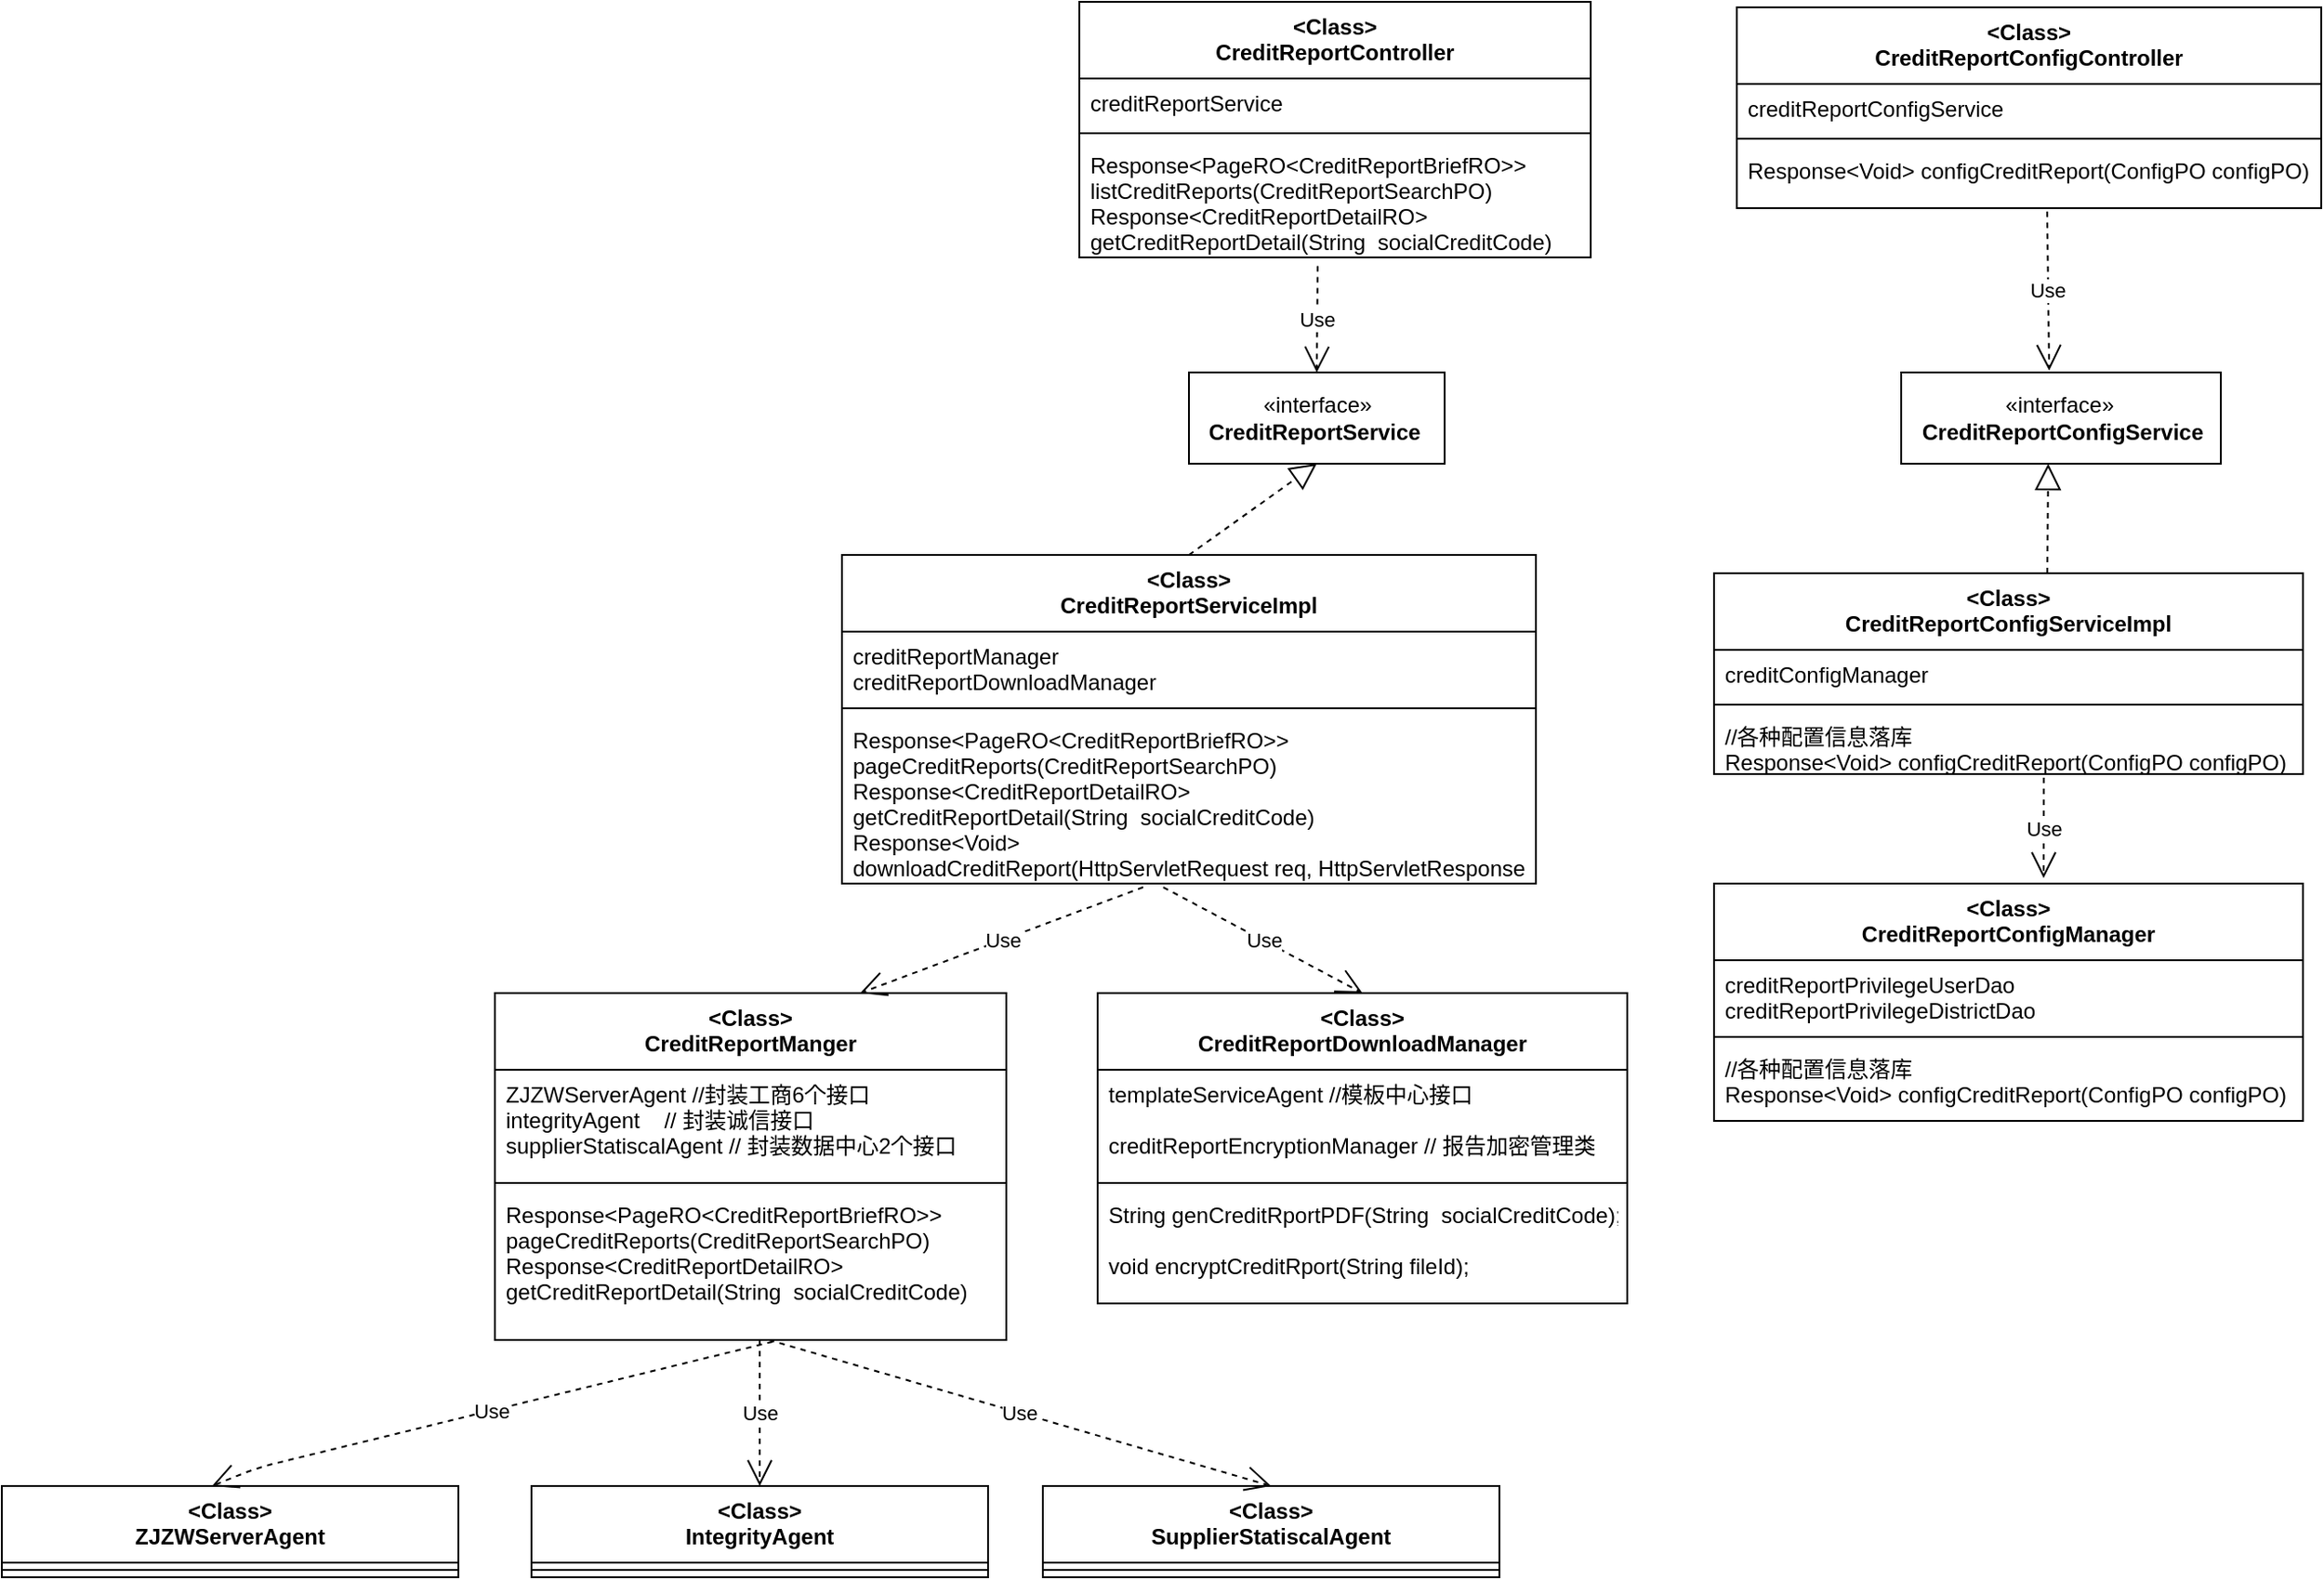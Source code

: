<mxfile version="12.4.3" type="github" pages="1">
  <diagram id="Ushywta4806ZpJuIyeqt" name="第 1 页">
    <mxGraphModel dx="1771" dy="501" grid="1" gridSize="10" guides="1" tooltips="1" connect="1" arrows="1" fold="1" page="1" pageScale="1" pageWidth="827" pageHeight="1169" math="0" shadow="0">
      <root>
        <mxCell id="0"/>
        <mxCell id="1" parent="0"/>
        <mxCell id="Z3dKdJwx3c3bjzMHymc2-1" value="&lt;Class&gt;&#xa;CreditReportController" style="swimlane;fontStyle=1;align=center;verticalAlign=top;childLayout=stackLayout;horizontal=1;startSize=42;horizontalStack=0;resizeParent=1;resizeParentMax=0;resizeLast=0;collapsible=1;marginBottom=0;" parent="1" vertex="1">
          <mxGeometry x="70" y="47" width="280" height="140" as="geometry"/>
        </mxCell>
        <mxCell id="Z3dKdJwx3c3bjzMHymc2-2" value="creditReportService " style="text;strokeColor=none;fillColor=none;align=left;verticalAlign=top;spacingLeft=4;spacingRight=4;overflow=hidden;rotatable=0;points=[[0,0.5],[1,0.5]];portConstraint=eastwest;" parent="Z3dKdJwx3c3bjzMHymc2-1" vertex="1">
          <mxGeometry y="42" width="280" height="26" as="geometry"/>
        </mxCell>
        <mxCell id="Z3dKdJwx3c3bjzMHymc2-3" value="" style="line;strokeWidth=1;fillColor=none;align=left;verticalAlign=middle;spacingTop=-1;spacingLeft=3;spacingRight=3;rotatable=0;labelPosition=right;points=[];portConstraint=eastwest;" parent="Z3dKdJwx3c3bjzMHymc2-1" vertex="1">
          <mxGeometry y="68" width="280" height="8" as="geometry"/>
        </mxCell>
        <mxCell id="Z3dKdJwx3c3bjzMHymc2-4" value="Response&lt;PageRO&lt;CreditReportBriefRO&gt;&gt; &#xa;listCreditReports(CreditReportSearchPO)&#xa;Response&lt;CreditReportDetailRO&gt; &#xa;getCreditReportDetail(String  socialCreditCode)" style="text;strokeColor=none;fillColor=none;align=left;verticalAlign=top;spacingLeft=4;spacingRight=4;overflow=hidden;rotatable=0;points=[[0,0.5],[1,0.5]];portConstraint=eastwest;" parent="Z3dKdJwx3c3bjzMHymc2-1" vertex="1">
          <mxGeometry y="76" width="280" height="64" as="geometry"/>
        </mxCell>
        <mxCell id="Z3dKdJwx3c3bjzMHymc2-5" value="&lt;Class&gt;&#xa;CreditReportConfigController" style="swimlane;fontStyle=1;align=center;verticalAlign=top;childLayout=stackLayout;horizontal=1;startSize=42;horizontalStack=0;resizeParent=1;resizeParentMax=0;resizeLast=0;collapsible=1;marginBottom=0;" parent="1" vertex="1">
          <mxGeometry x="430" y="50" width="320" height="110" as="geometry"/>
        </mxCell>
        <mxCell id="Z3dKdJwx3c3bjzMHymc2-6" value="creditReportConfigService" style="text;strokeColor=none;fillColor=none;align=left;verticalAlign=top;spacingLeft=4;spacingRight=4;overflow=hidden;rotatable=0;points=[[0,0.5],[1,0.5]];portConstraint=eastwest;" parent="Z3dKdJwx3c3bjzMHymc2-5" vertex="1">
          <mxGeometry y="42" width="320" height="26" as="geometry"/>
        </mxCell>
        <mxCell id="Z3dKdJwx3c3bjzMHymc2-7" value="" style="line;strokeWidth=1;fillColor=none;align=left;verticalAlign=middle;spacingTop=-1;spacingLeft=3;spacingRight=3;rotatable=0;labelPosition=right;points=[];portConstraint=eastwest;" parent="Z3dKdJwx3c3bjzMHymc2-5" vertex="1">
          <mxGeometry y="68" width="320" height="8" as="geometry"/>
        </mxCell>
        <mxCell id="Z3dKdJwx3c3bjzMHymc2-8" value="Response&lt;Void&gt; configCreditReport(ConfigPO configPO)" style="text;strokeColor=none;fillColor=none;align=left;verticalAlign=top;spacingLeft=4;spacingRight=4;overflow=hidden;rotatable=0;points=[[0,0.5],[1,0.5]];portConstraint=eastwest;" parent="Z3dKdJwx3c3bjzMHymc2-5" vertex="1">
          <mxGeometry y="76" width="320" height="34" as="geometry"/>
        </mxCell>
        <mxCell id="Z3dKdJwx3c3bjzMHymc2-9" value="«interface»&lt;br&gt;&lt;b&gt;CreditReportService&amp;nbsp;&lt;/b&gt;" style="html=1;" parent="1" vertex="1">
          <mxGeometry x="130" y="250" width="140" height="50" as="geometry"/>
        </mxCell>
        <mxCell id="Z3dKdJwx3c3bjzMHymc2-10" value="«interface»&lt;b&gt;&amp;nbsp;&lt;br&gt;CreditReportConfigService&lt;/b&gt;" style="html=1;" parent="1" vertex="1">
          <mxGeometry x="520" y="250" width="175" height="50" as="geometry"/>
        </mxCell>
        <mxCell id="Z3dKdJwx3c3bjzMHymc2-13" value="Use" style="endArrow=open;endSize=12;dashed=1;html=1;exitX=0.466;exitY=1.074;exitDx=0;exitDy=0;exitPerimeter=0;entryX=0.5;entryY=0;entryDx=0;entryDy=0;" parent="1" source="Z3dKdJwx3c3bjzMHymc2-4" target="Z3dKdJwx3c3bjzMHymc2-9" edge="1">
          <mxGeometry width="160" relative="1" as="geometry">
            <mxPoint x="202" y="220" as="sourcePoint"/>
            <mxPoint x="240" y="210" as="targetPoint"/>
          </mxGeometry>
        </mxCell>
        <mxCell id="Z3dKdJwx3c3bjzMHymc2-14" value="Use" style="endArrow=open;endSize=12;dashed=1;html=1;exitX=0.531;exitY=1.056;exitDx=0;exitDy=0;exitPerimeter=0;entryX=0.463;entryY=-0.02;entryDx=0;entryDy=0;entryPerimeter=0;" parent="1" source="Z3dKdJwx3c3bjzMHymc2-8" target="Z3dKdJwx3c3bjzMHymc2-10" edge="1">
          <mxGeometry width="160" relative="1" as="geometry">
            <mxPoint x="20" y="330" as="sourcePoint"/>
            <mxPoint x="650" y="230" as="targetPoint"/>
          </mxGeometry>
        </mxCell>
        <mxCell id="Z3dKdJwx3c3bjzMHymc2-20" value="" style="endArrow=block;dashed=1;endFill=0;endSize=12;html=1;entryX=0.5;entryY=1;entryDx=0;entryDy=0;exitX=0.5;exitY=0;exitDx=0;exitDy=0;" parent="1" target="Z3dKdJwx3c3bjzMHymc2-9" edge="1" source="Z3dKdJwx3c3bjzMHymc2-33">
          <mxGeometry width="160" relative="1" as="geometry">
            <mxPoint x="199.5" y="360" as="sourcePoint"/>
            <mxPoint x="199.5" y="310" as="targetPoint"/>
          </mxGeometry>
        </mxCell>
        <mxCell id="Z3dKdJwx3c3bjzMHymc2-21" value="&lt;Class&gt;&#xa;CreditReportConfigServiceImpl" style="swimlane;fontStyle=1;align=center;verticalAlign=top;childLayout=stackLayout;horizontal=1;startSize=42;horizontalStack=0;resizeParent=1;resizeParentMax=0;resizeLast=0;collapsible=1;marginBottom=0;" parent="1" vertex="1">
          <mxGeometry x="417.5" y="360" width="322.5" height="110" as="geometry"/>
        </mxCell>
        <mxCell id="Z3dKdJwx3c3bjzMHymc2-22" value="creditConfigManager " style="text;strokeColor=none;fillColor=none;align=left;verticalAlign=top;spacingLeft=4;spacingRight=4;overflow=hidden;rotatable=0;points=[[0,0.5],[1,0.5]];portConstraint=eastwest;" parent="Z3dKdJwx3c3bjzMHymc2-21" vertex="1">
          <mxGeometry y="42" width="322.5" height="26" as="geometry"/>
        </mxCell>
        <mxCell id="Z3dKdJwx3c3bjzMHymc2-23" value="" style="line;strokeWidth=1;fillColor=none;align=left;verticalAlign=middle;spacingTop=-1;spacingLeft=3;spacingRight=3;rotatable=0;labelPosition=right;points=[];portConstraint=eastwest;" parent="Z3dKdJwx3c3bjzMHymc2-21" vertex="1">
          <mxGeometry y="68" width="322.5" height="8" as="geometry"/>
        </mxCell>
        <mxCell id="Z3dKdJwx3c3bjzMHymc2-24" value="//各种配置信息落库&#xa;Response&lt;Void&gt; configCreditReport(ConfigPO configPO)&#xa;" style="text;strokeColor=none;fillColor=none;align=left;verticalAlign=top;spacingLeft=4;spacingRight=4;overflow=hidden;rotatable=0;points=[[0,0.5],[1,0.5]];portConstraint=eastwest;" parent="Z3dKdJwx3c3bjzMHymc2-21" vertex="1">
          <mxGeometry y="76" width="322.5" height="34" as="geometry"/>
        </mxCell>
        <mxCell id="Z3dKdJwx3c3bjzMHymc2-26" value="" style="endArrow=block;dashed=1;endFill=0;endSize=12;html=1;entryX=0.5;entryY=1;entryDx=0;entryDy=0;" parent="1" edge="1">
          <mxGeometry width="160" relative="1" as="geometry">
            <mxPoint x="600" y="360" as="sourcePoint"/>
            <mxPoint x="600.5" y="300" as="targetPoint"/>
          </mxGeometry>
        </mxCell>
        <mxCell id="Z3dKdJwx3c3bjzMHymc2-33" value="&lt;Class&gt;&#xa;CreditReportServiceImpl" style="swimlane;fontStyle=1;align=center;verticalAlign=top;childLayout=stackLayout;horizontal=1;startSize=42;horizontalStack=0;resizeParent=1;resizeParentMax=0;resizeLast=0;collapsible=1;marginBottom=0;" parent="1" vertex="1">
          <mxGeometry x="-60" y="350" width="380" height="180" as="geometry"/>
        </mxCell>
        <mxCell id="Z3dKdJwx3c3bjzMHymc2-34" value="creditReportManager&#xa;creditReportDownloadManager&#xa;&#xa; " style="text;strokeColor=none;fillColor=none;align=left;verticalAlign=top;spacingLeft=4;spacingRight=4;overflow=hidden;rotatable=0;points=[[0,0.5],[1,0.5]];portConstraint=eastwest;" parent="Z3dKdJwx3c3bjzMHymc2-33" vertex="1">
          <mxGeometry y="42" width="380" height="38" as="geometry"/>
        </mxCell>
        <mxCell id="Z3dKdJwx3c3bjzMHymc2-35" value="" style="line;strokeWidth=1;fillColor=none;align=left;verticalAlign=middle;spacingTop=-1;spacingLeft=3;spacingRight=3;rotatable=0;labelPosition=right;points=[];portConstraint=eastwest;" parent="Z3dKdJwx3c3bjzMHymc2-33" vertex="1">
          <mxGeometry y="80" width="380" height="8" as="geometry"/>
        </mxCell>
        <mxCell id="Z3dKdJwx3c3bjzMHymc2-36" value="Response&lt;PageRO&lt;CreditReportBriefRO&gt;&gt; &#xa;pageCreditReports(CreditReportSearchPO)&#xa;Response&lt;CreditReportDetailRO&gt; &#xa;getCreditReportDetail(String  socialCreditCode)&#xa;Response&lt;Void&gt; &#xa;downloadCreditReport(HttpServletRequest req, HttpServletResponse resp)&#xa;" style="text;strokeColor=none;fillColor=none;align=left;verticalAlign=top;spacingLeft=4;spacingRight=4;overflow=hidden;rotatable=0;points=[[0,0.5],[1,0.5]];portConstraint=eastwest;" parent="Z3dKdJwx3c3bjzMHymc2-33" vertex="1">
          <mxGeometry y="88" width="380" height="92" as="geometry"/>
        </mxCell>
        <mxCell id="iKJ-f679qzp31hNHzbbQ-1" value="&lt;Class&gt;&#xa;CreditReportConfigManager" style="swimlane;fontStyle=1;align=center;verticalAlign=top;childLayout=stackLayout;horizontal=1;startSize=42;horizontalStack=0;resizeParent=1;resizeParentMax=0;resizeLast=0;collapsible=1;marginBottom=0;" vertex="1" parent="1">
          <mxGeometry x="417.5" y="530" width="322.5" height="130" as="geometry"/>
        </mxCell>
        <mxCell id="iKJ-f679qzp31hNHzbbQ-2" value="creditReportPrivilegeUserDao&#xa;creditReportPrivilegeDistrictDao" style="text;strokeColor=none;fillColor=none;align=left;verticalAlign=top;spacingLeft=4;spacingRight=4;overflow=hidden;rotatable=0;points=[[0,0.5],[1,0.5]];portConstraint=eastwest;" vertex="1" parent="iKJ-f679qzp31hNHzbbQ-1">
          <mxGeometry y="42" width="322.5" height="38" as="geometry"/>
        </mxCell>
        <mxCell id="iKJ-f679qzp31hNHzbbQ-3" value="" style="line;strokeWidth=1;fillColor=none;align=left;verticalAlign=middle;spacingTop=-1;spacingLeft=3;spacingRight=3;rotatable=0;labelPosition=right;points=[];portConstraint=eastwest;" vertex="1" parent="iKJ-f679qzp31hNHzbbQ-1">
          <mxGeometry y="80" width="322.5" height="8" as="geometry"/>
        </mxCell>
        <mxCell id="iKJ-f679qzp31hNHzbbQ-4" value="//各种配置信息落库&#xa;Response&lt;Void&gt; configCreditReport(ConfigPO configPO)&#xa;" style="text;strokeColor=none;fillColor=none;align=left;verticalAlign=top;spacingLeft=4;spacingRight=4;overflow=hidden;rotatable=0;points=[[0,0.5],[1,0.5]];portConstraint=eastwest;" vertex="1" parent="iKJ-f679qzp31hNHzbbQ-1">
          <mxGeometry y="88" width="322.5" height="42" as="geometry"/>
        </mxCell>
        <mxCell id="iKJ-f679qzp31hNHzbbQ-5" value="Use" style="endArrow=open;endSize=12;dashed=1;html=1;exitX=0.56;exitY=1.059;exitDx=0;exitDy=0;exitPerimeter=0;" edge="1" parent="1" source="Z3dKdJwx3c3bjzMHymc2-24">
          <mxGeometry width="160" relative="1" as="geometry">
            <mxPoint x="580" y="480" as="sourcePoint"/>
            <mxPoint x="598" y="527" as="targetPoint"/>
          </mxGeometry>
        </mxCell>
        <mxCell id="iKJ-f679qzp31hNHzbbQ-7" value="&lt;Class&gt;&#xa;CreditReportManger" style="swimlane;fontStyle=1;align=center;verticalAlign=top;childLayout=stackLayout;horizontal=1;startSize=42;horizontalStack=0;resizeParent=1;resizeParentMax=0;resizeLast=0;collapsible=1;marginBottom=0;" vertex="1" parent="1">
          <mxGeometry x="-250" y="590" width="280" height="190" as="geometry"/>
        </mxCell>
        <mxCell id="iKJ-f679qzp31hNHzbbQ-17" value="Use" style="endArrow=open;endSize=12;dashed=1;html=1;exitX=0.434;exitY=1.022;exitDx=0;exitDy=0;exitPerimeter=0;" edge="1" parent="iKJ-f679qzp31hNHzbbQ-7" source="Z3dKdJwx3c3bjzMHymc2-36">
          <mxGeometry width="160" relative="1" as="geometry">
            <mxPoint x="40" as="sourcePoint"/>
            <mxPoint x="200" as="targetPoint"/>
          </mxGeometry>
        </mxCell>
        <mxCell id="iKJ-f679qzp31hNHzbbQ-8" value="ZJZWServerAgent //封装工商6个接口&#xa;integrityAgent    // 封装诚信接口&#xa;supplierStatiscalAgent // 封装数据中心2个接口&#xa;&#xa;" style="text;strokeColor=none;fillColor=none;align=left;verticalAlign=top;spacingLeft=4;spacingRight=4;overflow=hidden;rotatable=0;points=[[0,0.5],[1,0.5]];portConstraint=eastwest;" vertex="1" parent="iKJ-f679qzp31hNHzbbQ-7">
          <mxGeometry y="42" width="280" height="58" as="geometry"/>
        </mxCell>
        <mxCell id="iKJ-f679qzp31hNHzbbQ-9" value="" style="line;strokeWidth=1;fillColor=none;align=left;verticalAlign=middle;spacingTop=-1;spacingLeft=3;spacingRight=3;rotatable=0;labelPosition=right;points=[];portConstraint=eastwest;" vertex="1" parent="iKJ-f679qzp31hNHzbbQ-7">
          <mxGeometry y="100" width="280" height="8" as="geometry"/>
        </mxCell>
        <mxCell id="iKJ-f679qzp31hNHzbbQ-10" value="Response&lt;PageRO&lt;CreditReportBriefRO&gt;&gt; &#xa;pageCreditReports(CreditReportSearchPO)&#xa;Response&lt;CreditReportDetailRO&gt; &#xa;getCreditReportDetail(String  socialCreditCode)" style="text;strokeColor=none;fillColor=none;align=left;verticalAlign=top;spacingLeft=4;spacingRight=4;overflow=hidden;rotatable=0;points=[[0,0.5],[1,0.5]];portConstraint=eastwest;" vertex="1" parent="iKJ-f679qzp31hNHzbbQ-7">
          <mxGeometry y="108" width="280" height="82" as="geometry"/>
        </mxCell>
        <mxCell id="iKJ-f679qzp31hNHzbbQ-11" value="&lt;Class&gt;&#xa;CreditReportDownloadManager" style="swimlane;fontStyle=1;align=center;verticalAlign=top;childLayout=stackLayout;horizontal=1;startSize=42;horizontalStack=0;resizeParent=1;resizeParentMax=0;resizeLast=0;collapsible=1;marginBottom=0;" vertex="1" parent="1">
          <mxGeometry x="80" y="590" width="290" height="170" as="geometry"/>
        </mxCell>
        <mxCell id="iKJ-f679qzp31hNHzbbQ-12" value="templateServiceAgent //模板中心接口&#xa;&#xa;creditReportEncryptionManager // 报告加密管理类&#xa;" style="text;strokeColor=none;fillColor=none;align=left;verticalAlign=top;spacingLeft=4;spacingRight=4;overflow=hidden;rotatable=0;points=[[0,0.5],[1,0.5]];portConstraint=eastwest;" vertex="1" parent="iKJ-f679qzp31hNHzbbQ-11">
          <mxGeometry y="42" width="290" height="58" as="geometry"/>
        </mxCell>
        <mxCell id="iKJ-f679qzp31hNHzbbQ-13" value="" style="line;strokeWidth=1;fillColor=none;align=left;verticalAlign=middle;spacingTop=-1;spacingLeft=3;spacingRight=3;rotatable=0;labelPosition=right;points=[];portConstraint=eastwest;" vertex="1" parent="iKJ-f679qzp31hNHzbbQ-11">
          <mxGeometry y="100" width="290" height="8" as="geometry"/>
        </mxCell>
        <mxCell id="iKJ-f679qzp31hNHzbbQ-14" value="String genCreditRportPDF(String  socialCreditCode);&#xa;&#xa;void encryptCreditRport(String fileId);&#xa;" style="text;strokeColor=none;fillColor=none;align=left;verticalAlign=top;spacingLeft=4;spacingRight=4;overflow=hidden;rotatable=0;points=[[0,0.5],[1,0.5]];portConstraint=eastwest;" vertex="1" parent="iKJ-f679qzp31hNHzbbQ-11">
          <mxGeometry y="108" width="290" height="62" as="geometry"/>
        </mxCell>
        <mxCell id="iKJ-f679qzp31hNHzbbQ-18" value="Use" style="endArrow=open;endSize=12;dashed=1;html=1;exitX=0.463;exitY=1.022;exitDx=0;exitDy=0;exitPerimeter=0;entryX=0.5;entryY=0;entryDx=0;entryDy=0;" edge="1" parent="1" source="Z3dKdJwx3c3bjzMHymc2-36" target="iKJ-f679qzp31hNHzbbQ-11">
          <mxGeometry width="160" relative="1" as="geometry">
            <mxPoint x="-5.08" y="572.024" as="sourcePoint"/>
            <mxPoint x="-260" y="620" as="targetPoint"/>
          </mxGeometry>
        </mxCell>
        <mxCell id="iKJ-f679qzp31hNHzbbQ-25" value="&lt;Class&gt;&#xa;ZJZWServerAgent" style="swimlane;fontStyle=1;align=center;verticalAlign=top;childLayout=stackLayout;horizontal=1;startSize=42;horizontalStack=0;resizeParent=1;resizeParentMax=0;resizeLast=0;collapsible=1;marginBottom=0;" vertex="1" parent="1">
          <mxGeometry x="-520" y="860" width="250" height="50" as="geometry"/>
        </mxCell>
        <mxCell id="iKJ-f679qzp31hNHzbbQ-27" value="" style="line;strokeWidth=1;fillColor=none;align=left;verticalAlign=middle;spacingTop=-1;spacingLeft=3;spacingRight=3;rotatable=0;labelPosition=right;points=[];portConstraint=eastwest;" vertex="1" parent="iKJ-f679qzp31hNHzbbQ-25">
          <mxGeometry y="42" width="250" height="8" as="geometry"/>
        </mxCell>
        <mxCell id="iKJ-f679qzp31hNHzbbQ-29" value="&lt;Class&gt;&#xa;IntegrityAgent" style="swimlane;fontStyle=1;align=center;verticalAlign=top;childLayout=stackLayout;horizontal=1;startSize=42;horizontalStack=0;resizeParent=1;resizeParentMax=0;resizeLast=0;collapsible=1;marginBottom=0;" vertex="1" parent="1">
          <mxGeometry x="-230" y="860" width="250" height="50" as="geometry"/>
        </mxCell>
        <mxCell id="iKJ-f679qzp31hNHzbbQ-31" value="" style="line;strokeWidth=1;fillColor=none;align=left;verticalAlign=middle;spacingTop=-1;spacingLeft=3;spacingRight=3;rotatable=0;labelPosition=right;points=[];portConstraint=eastwest;" vertex="1" parent="iKJ-f679qzp31hNHzbbQ-29">
          <mxGeometry y="42" width="250" height="8" as="geometry"/>
        </mxCell>
        <mxCell id="iKJ-f679qzp31hNHzbbQ-33" value="&lt;Class&gt;&#xa;SupplierStatiscalAgent" style="swimlane;fontStyle=1;align=center;verticalAlign=top;childLayout=stackLayout;horizontal=1;startSize=42;horizontalStack=0;resizeParent=1;resizeParentMax=0;resizeLast=0;collapsible=1;marginBottom=0;" vertex="1" parent="1">
          <mxGeometry x="50" y="860" width="250" height="50" as="geometry"/>
        </mxCell>
        <mxCell id="iKJ-f679qzp31hNHzbbQ-35" value="" style="line;strokeWidth=1;fillColor=none;align=left;verticalAlign=middle;spacingTop=-1;spacingLeft=3;spacingRight=3;rotatable=0;labelPosition=right;points=[];portConstraint=eastwest;" vertex="1" parent="iKJ-f679qzp31hNHzbbQ-33">
          <mxGeometry y="42" width="250" height="8" as="geometry"/>
        </mxCell>
        <mxCell id="iKJ-f679qzp31hNHzbbQ-37" value="Use" style="endArrow=open;endSize=12;dashed=1;html=1;exitX=0.543;exitY=1.012;exitDx=0;exitDy=0;exitPerimeter=0;" edge="1" parent="1" source="iKJ-f679qzp31hNHzbbQ-10">
          <mxGeometry width="160" relative="1" as="geometry">
            <mxPoint x="-250.0" y="802.024" as="sourcePoint"/>
            <mxPoint x="-404.92" y="860" as="targetPoint"/>
            <Array as="points">
              <mxPoint x="-380" y="850"/>
            </Array>
          </mxGeometry>
        </mxCell>
        <mxCell id="iKJ-f679qzp31hNHzbbQ-38" value="Use" style="endArrow=open;endSize=12;dashed=1;html=1;entryX=0.5;entryY=0;entryDx=0;entryDy=0;" edge="1" parent="1" target="iKJ-f679qzp31hNHzbbQ-29">
          <mxGeometry width="160" relative="1" as="geometry">
            <mxPoint x="-105" y="780" as="sourcePoint"/>
            <mxPoint x="-394.92" y="870" as="targetPoint"/>
          </mxGeometry>
        </mxCell>
        <mxCell id="iKJ-f679qzp31hNHzbbQ-39" value="Use" style="endArrow=open;endSize=12;dashed=1;html=1;entryX=0.5;entryY=0;entryDx=0;entryDy=0;" edge="1" parent="1" target="iKJ-f679qzp31hNHzbbQ-33">
          <mxGeometry width="160" relative="1" as="geometry">
            <mxPoint x="-100" y="780" as="sourcePoint"/>
            <mxPoint x="-384.92" y="880" as="targetPoint"/>
          </mxGeometry>
        </mxCell>
      </root>
    </mxGraphModel>
  </diagram>
</mxfile>
